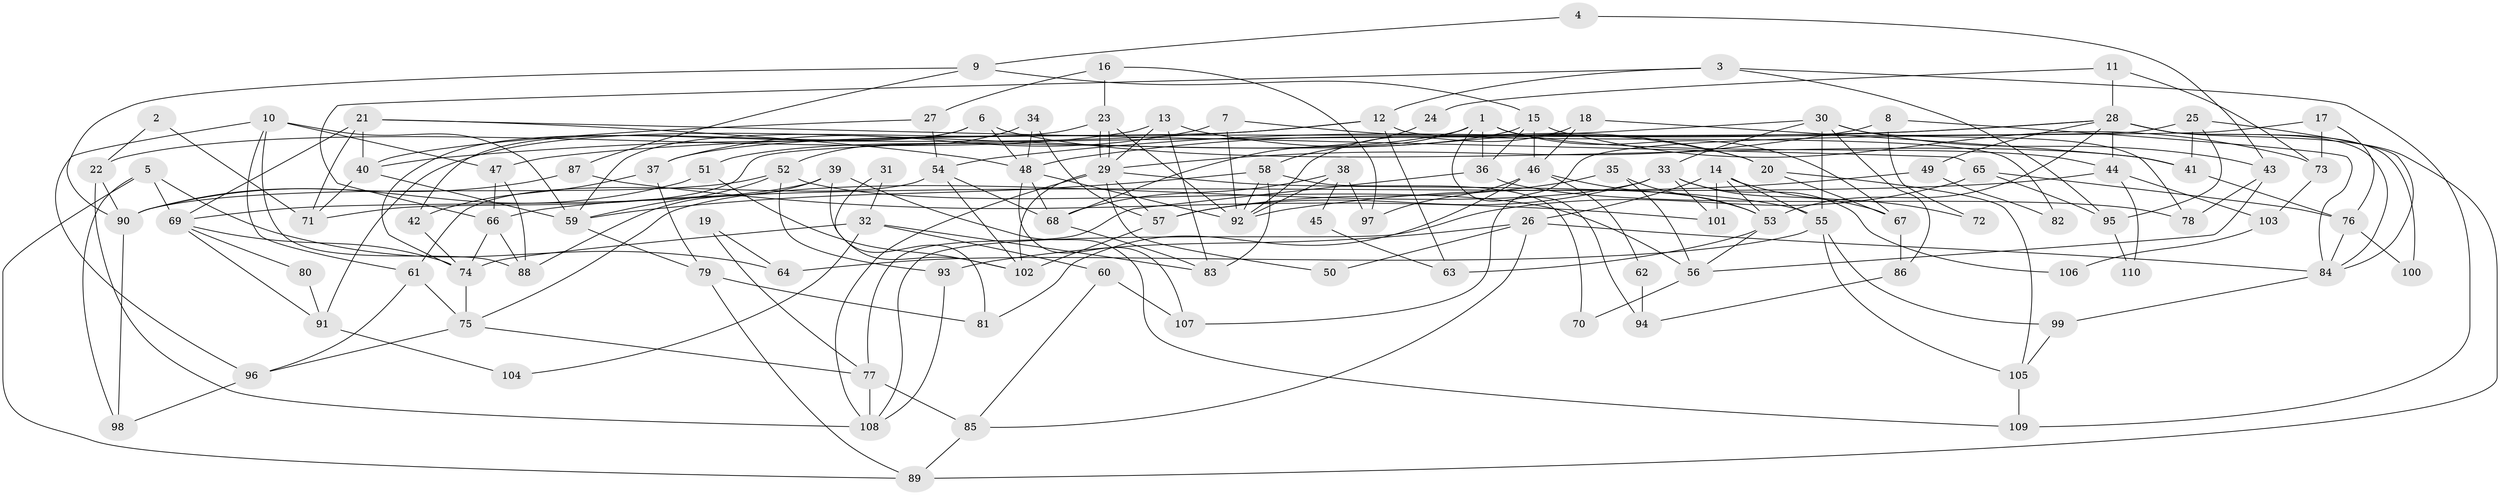 // coarse degree distribution, {6: 0.12987012987012986, 2: 0.12987012987012986, 4: 0.19480519480519481, 3: 0.24675324675324675, 5: 0.15584415584415584, 7: 0.05194805194805195, 11: 0.012987012987012988, 13: 0.012987012987012988, 9: 0.025974025974025976, 18: 0.012987012987012988, 10: 0.012987012987012988, 1: 0.012987012987012988}
// Generated by graph-tools (version 1.1) at 2025/18/03/04/25 18:18:56]
// undirected, 110 vertices, 220 edges
graph export_dot {
graph [start="1"]
  node [color=gray90,style=filled];
  1;
  2;
  3;
  4;
  5;
  6;
  7;
  8;
  9;
  10;
  11;
  12;
  13;
  14;
  15;
  16;
  17;
  18;
  19;
  20;
  21;
  22;
  23;
  24;
  25;
  26;
  27;
  28;
  29;
  30;
  31;
  32;
  33;
  34;
  35;
  36;
  37;
  38;
  39;
  40;
  41;
  42;
  43;
  44;
  45;
  46;
  47;
  48;
  49;
  50;
  51;
  52;
  53;
  54;
  55;
  56;
  57;
  58;
  59;
  60;
  61;
  62;
  63;
  64;
  65;
  66;
  67;
  68;
  69;
  70;
  71;
  72;
  73;
  74;
  75;
  76;
  77;
  78;
  79;
  80;
  81;
  82;
  83;
  84;
  85;
  86;
  87;
  88;
  89;
  90;
  91;
  92;
  93;
  94;
  95;
  96;
  97;
  98;
  99;
  100;
  101;
  102;
  103;
  104;
  105;
  106;
  107;
  108;
  109;
  110;
  1 -- 58;
  1 -- 44;
  1 -- 36;
  1 -- 67;
  1 -- 91;
  1 -- 94;
  2 -- 22;
  2 -- 71;
  3 -- 12;
  3 -- 66;
  3 -- 95;
  3 -- 109;
  4 -- 9;
  4 -- 43;
  5 -- 89;
  5 -- 69;
  5 -- 64;
  5 -- 98;
  6 -- 48;
  6 -- 74;
  6 -- 41;
  6 -- 42;
  7 -- 37;
  7 -- 92;
  7 -- 20;
  8 -- 29;
  8 -- 84;
  8 -- 72;
  9 -- 15;
  9 -- 90;
  9 -- 87;
  10 -- 96;
  10 -- 59;
  10 -- 47;
  10 -- 61;
  10 -- 88;
  11 -- 73;
  11 -- 28;
  11 -- 24;
  12 -- 40;
  12 -- 37;
  12 -- 63;
  12 -- 82;
  13 -- 20;
  13 -- 29;
  13 -- 22;
  13 -- 83;
  14 -- 26;
  14 -- 53;
  14 -- 55;
  14 -- 72;
  14 -- 101;
  15 -- 46;
  15 -- 36;
  15 -- 51;
  15 -- 73;
  16 -- 23;
  16 -- 27;
  16 -- 97;
  17 -- 76;
  17 -- 107;
  17 -- 73;
  18 -- 41;
  18 -- 92;
  18 -- 46;
  19 -- 77;
  19 -- 64;
  20 -- 67;
  20 -- 105;
  21 -- 65;
  21 -- 40;
  21 -- 48;
  21 -- 69;
  21 -- 71;
  22 -- 90;
  22 -- 108;
  23 -- 92;
  23 -- 29;
  23 -- 29;
  23 -- 59;
  24 -- 68;
  25 -- 95;
  25 -- 84;
  25 -- 41;
  25 -- 71;
  26 -- 93;
  26 -- 84;
  26 -- 50;
  26 -- 85;
  27 -- 54;
  27 -- 40;
  28 -- 47;
  28 -- 54;
  28 -- 44;
  28 -- 49;
  28 -- 53;
  28 -- 84;
  28 -- 89;
  28 -- 100;
  29 -- 108;
  29 -- 50;
  29 -- 55;
  29 -- 57;
  29 -- 102;
  30 -- 33;
  30 -- 55;
  30 -- 43;
  30 -- 48;
  30 -- 78;
  30 -- 86;
  31 -- 32;
  31 -- 81;
  32 -- 74;
  32 -- 83;
  32 -- 60;
  32 -- 104;
  33 -- 57;
  33 -- 101;
  33 -- 67;
  33 -- 75;
  33 -- 106;
  34 -- 48;
  34 -- 57;
  34 -- 52;
  35 -- 56;
  35 -- 57;
  35 -- 53;
  36 -- 78;
  36 -- 77;
  37 -- 42;
  37 -- 79;
  38 -- 97;
  38 -- 92;
  38 -- 45;
  38 -- 68;
  39 -- 109;
  39 -- 88;
  39 -- 69;
  39 -- 102;
  40 -- 59;
  40 -- 71;
  41 -- 76;
  42 -- 74;
  43 -- 56;
  43 -- 78;
  44 -- 66;
  44 -- 103;
  44 -- 110;
  45 -- 63;
  46 -- 53;
  46 -- 62;
  46 -- 81;
  46 -- 97;
  47 -- 88;
  47 -- 66;
  48 -- 68;
  48 -- 92;
  48 -- 107;
  49 -- 92;
  49 -- 82;
  51 -- 102;
  51 -- 90;
  52 -- 90;
  52 -- 56;
  52 -- 59;
  52 -- 93;
  53 -- 56;
  53 -- 63;
  54 -- 102;
  54 -- 68;
  54 -- 61;
  55 -- 64;
  55 -- 99;
  55 -- 105;
  56 -- 70;
  57 -- 102;
  58 -- 83;
  58 -- 59;
  58 -- 70;
  58 -- 92;
  59 -- 79;
  60 -- 85;
  60 -- 107;
  61 -- 75;
  61 -- 96;
  62 -- 94;
  65 -- 108;
  65 -- 76;
  65 -- 95;
  66 -- 74;
  66 -- 88;
  67 -- 86;
  68 -- 83;
  69 -- 74;
  69 -- 80;
  69 -- 91;
  73 -- 103;
  74 -- 75;
  75 -- 77;
  75 -- 96;
  76 -- 84;
  76 -- 100;
  77 -- 85;
  77 -- 108;
  79 -- 89;
  79 -- 81;
  80 -- 91;
  84 -- 99;
  85 -- 89;
  86 -- 94;
  87 -- 90;
  87 -- 101;
  90 -- 98;
  91 -- 104;
  93 -- 108;
  95 -- 110;
  96 -- 98;
  99 -- 105;
  103 -- 106;
  105 -- 109;
}
